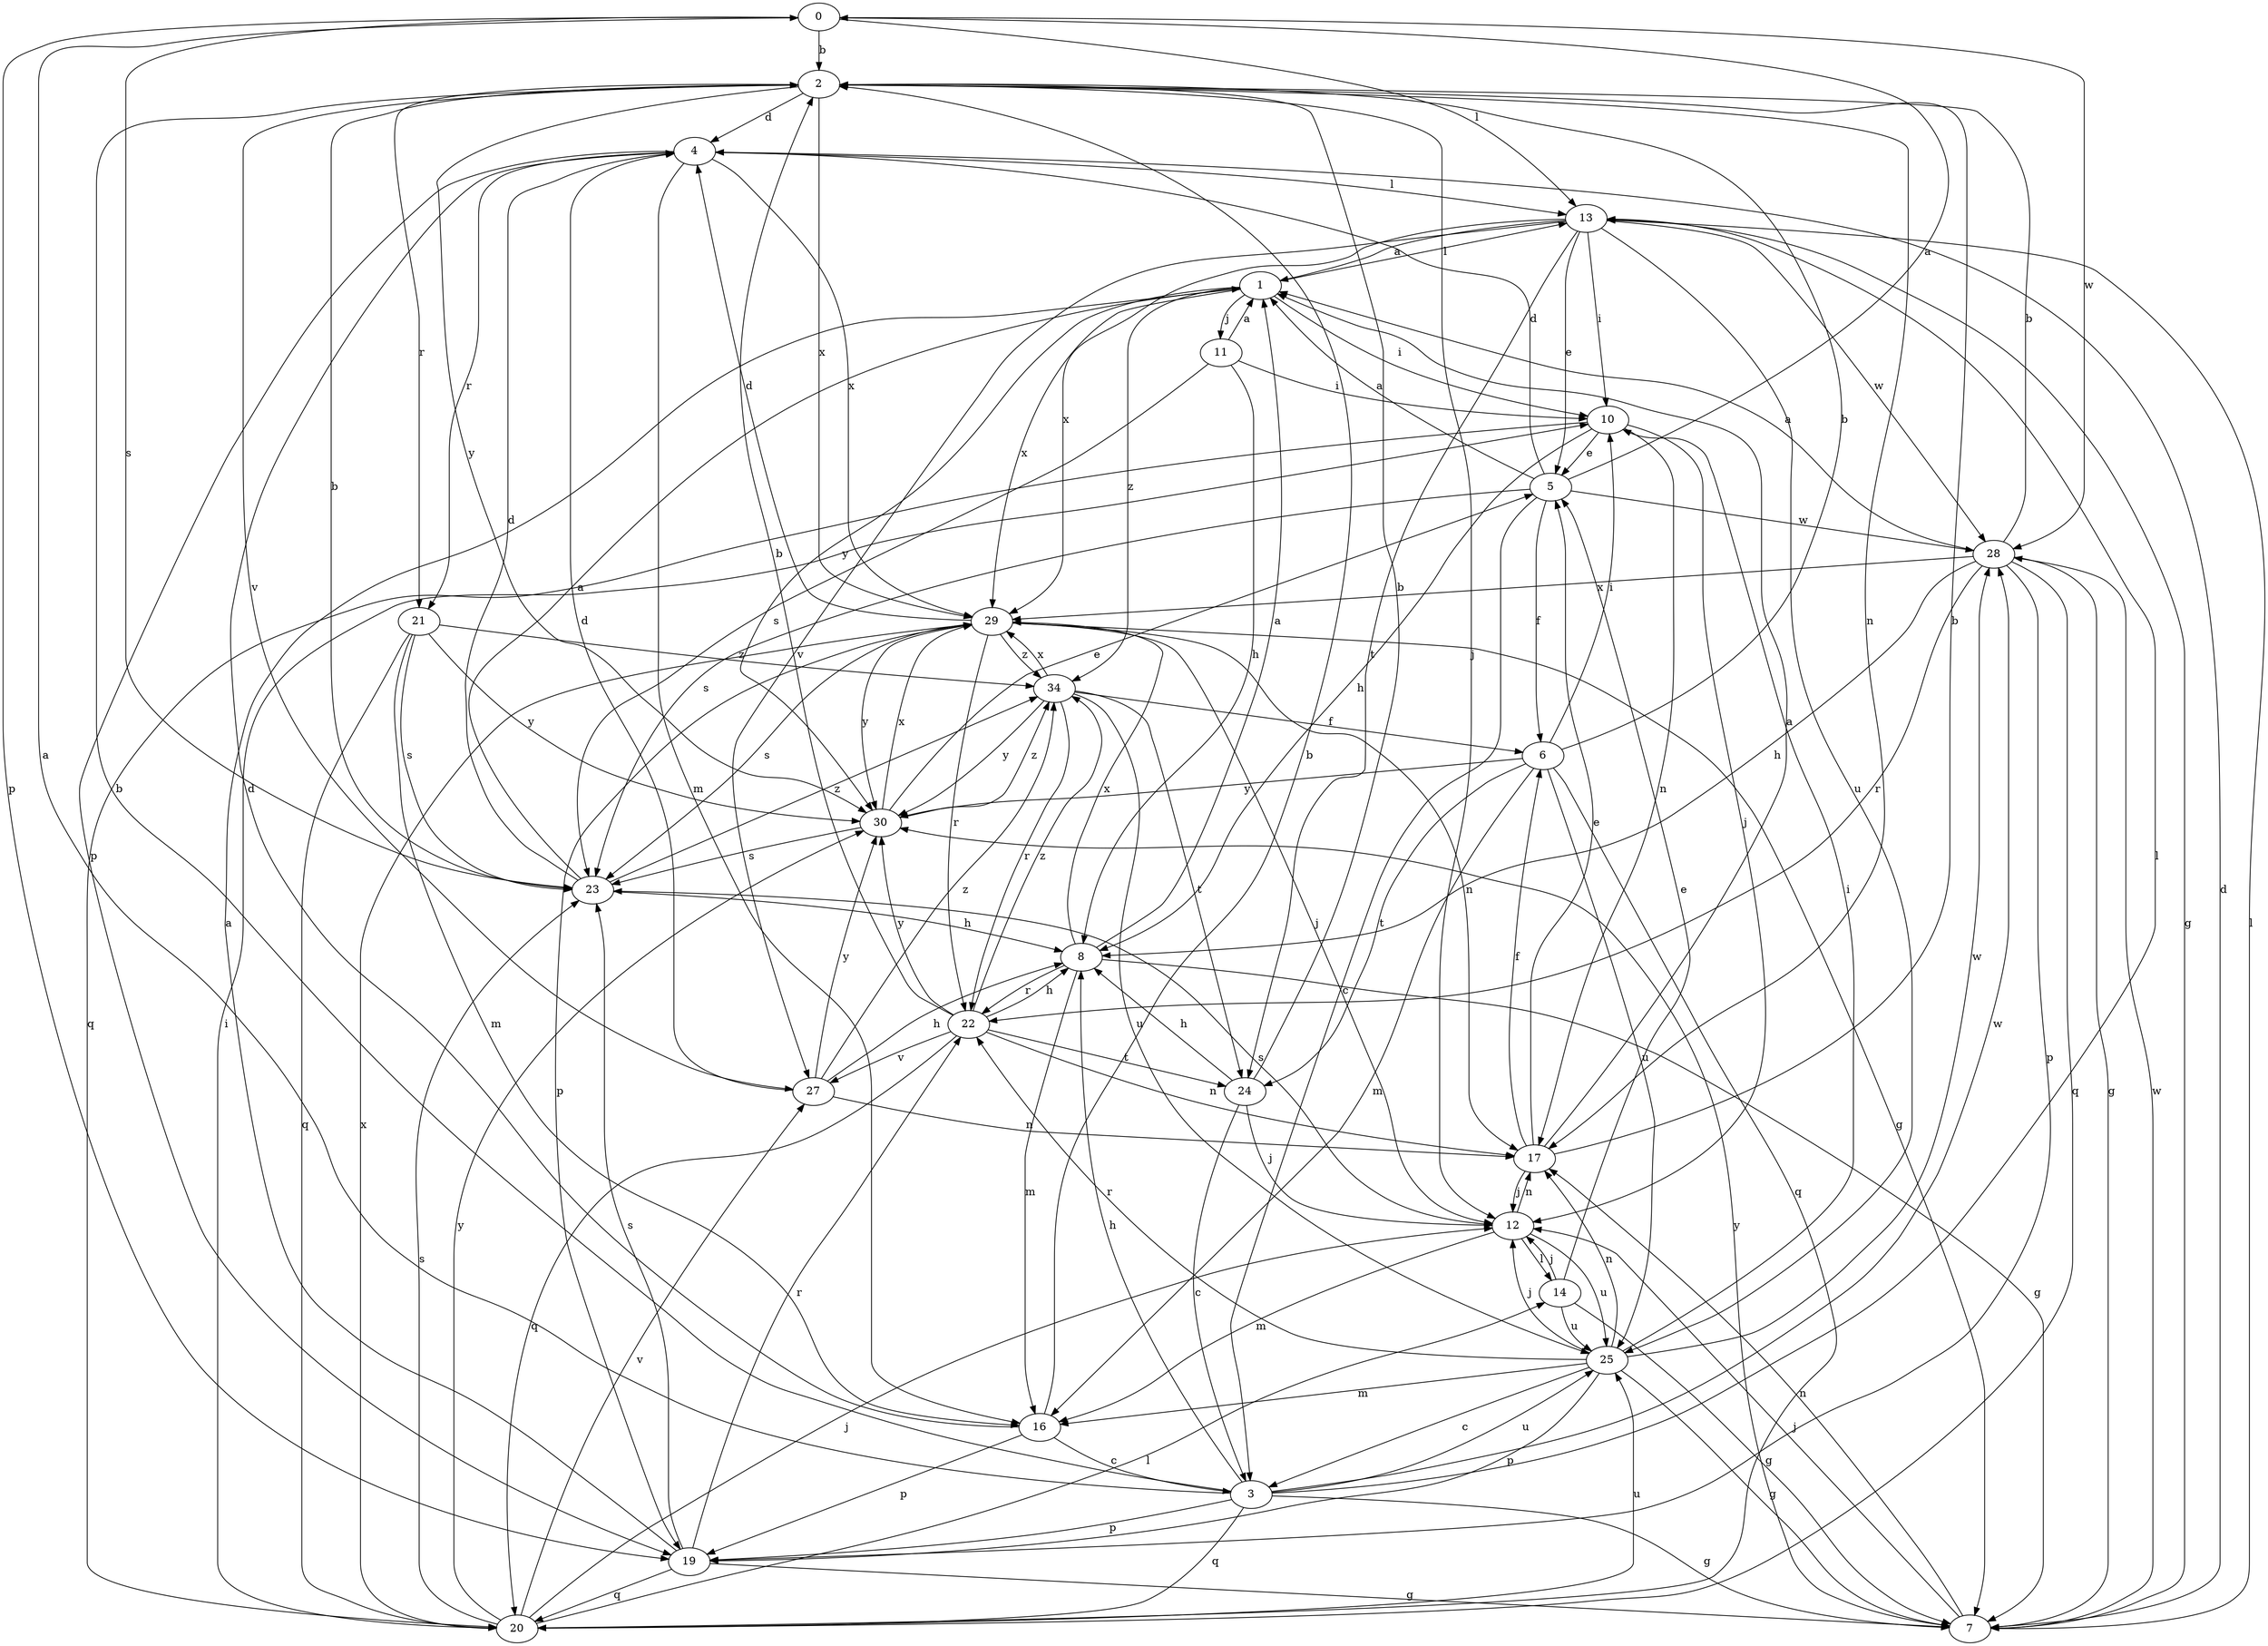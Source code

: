 strict digraph  {
0;
1;
2;
3;
4;
5;
6;
7;
8;
10;
11;
12;
13;
14;
16;
17;
19;
20;
21;
22;
23;
24;
25;
27;
28;
29;
30;
34;
0 -> 2  [label=b];
0 -> 13  [label=l];
0 -> 19  [label=p];
0 -> 23  [label=s];
0 -> 28  [label=w];
1 -> 10  [label=i];
1 -> 11  [label=j];
1 -> 13  [label=l];
1 -> 29  [label=x];
1 -> 30  [label=y];
1 -> 34  [label=z];
2 -> 4  [label=d];
2 -> 12  [label=j];
2 -> 17  [label=n];
2 -> 21  [label=r];
2 -> 27  [label=v];
2 -> 29  [label=x];
2 -> 30  [label=y];
3 -> 0  [label=a];
3 -> 2  [label=b];
3 -> 7  [label=g];
3 -> 8  [label=h];
3 -> 13  [label=l];
3 -> 19  [label=p];
3 -> 20  [label=q];
3 -> 25  [label=u];
3 -> 28  [label=w];
4 -> 13  [label=l];
4 -> 16  [label=m];
4 -> 19  [label=p];
4 -> 21  [label=r];
4 -> 29  [label=x];
5 -> 0  [label=a];
5 -> 1  [label=a];
5 -> 3  [label=c];
5 -> 4  [label=d];
5 -> 6  [label=f];
5 -> 23  [label=s];
5 -> 28  [label=w];
6 -> 2  [label=b];
6 -> 10  [label=i];
6 -> 16  [label=m];
6 -> 20  [label=q];
6 -> 24  [label=t];
6 -> 25  [label=u];
6 -> 30  [label=y];
7 -> 4  [label=d];
7 -> 12  [label=j];
7 -> 13  [label=l];
7 -> 17  [label=n];
7 -> 28  [label=w];
7 -> 30  [label=y];
8 -> 1  [label=a];
8 -> 7  [label=g];
8 -> 16  [label=m];
8 -> 22  [label=r];
8 -> 29  [label=x];
10 -> 5  [label=e];
10 -> 8  [label=h];
10 -> 12  [label=j];
10 -> 17  [label=n];
10 -> 20  [label=q];
11 -> 1  [label=a];
11 -> 8  [label=h];
11 -> 10  [label=i];
11 -> 23  [label=s];
12 -> 14  [label=l];
12 -> 16  [label=m];
12 -> 17  [label=n];
12 -> 23  [label=s];
12 -> 25  [label=u];
13 -> 1  [label=a];
13 -> 5  [label=e];
13 -> 7  [label=g];
13 -> 10  [label=i];
13 -> 24  [label=t];
13 -> 25  [label=u];
13 -> 27  [label=v];
13 -> 28  [label=w];
13 -> 29  [label=x];
14 -> 5  [label=e];
14 -> 7  [label=g];
14 -> 12  [label=j];
14 -> 25  [label=u];
16 -> 2  [label=b];
16 -> 3  [label=c];
16 -> 4  [label=d];
16 -> 19  [label=p];
17 -> 1  [label=a];
17 -> 2  [label=b];
17 -> 5  [label=e];
17 -> 6  [label=f];
17 -> 12  [label=j];
19 -> 1  [label=a];
19 -> 7  [label=g];
19 -> 20  [label=q];
19 -> 22  [label=r];
19 -> 23  [label=s];
20 -> 10  [label=i];
20 -> 12  [label=j];
20 -> 14  [label=l];
20 -> 23  [label=s];
20 -> 25  [label=u];
20 -> 27  [label=v];
20 -> 29  [label=x];
20 -> 30  [label=y];
21 -> 16  [label=m];
21 -> 20  [label=q];
21 -> 23  [label=s];
21 -> 30  [label=y];
21 -> 34  [label=z];
22 -> 2  [label=b];
22 -> 8  [label=h];
22 -> 17  [label=n];
22 -> 20  [label=q];
22 -> 24  [label=t];
22 -> 27  [label=v];
22 -> 30  [label=y];
22 -> 34  [label=z];
23 -> 1  [label=a];
23 -> 2  [label=b];
23 -> 4  [label=d];
23 -> 8  [label=h];
23 -> 34  [label=z];
24 -> 2  [label=b];
24 -> 3  [label=c];
24 -> 8  [label=h];
24 -> 12  [label=j];
25 -> 3  [label=c];
25 -> 7  [label=g];
25 -> 10  [label=i];
25 -> 12  [label=j];
25 -> 16  [label=m];
25 -> 17  [label=n];
25 -> 19  [label=p];
25 -> 22  [label=r];
25 -> 28  [label=w];
27 -> 4  [label=d];
27 -> 8  [label=h];
27 -> 17  [label=n];
27 -> 30  [label=y];
27 -> 34  [label=z];
28 -> 1  [label=a];
28 -> 2  [label=b];
28 -> 7  [label=g];
28 -> 8  [label=h];
28 -> 19  [label=p];
28 -> 20  [label=q];
28 -> 22  [label=r];
28 -> 29  [label=x];
29 -> 4  [label=d];
29 -> 7  [label=g];
29 -> 12  [label=j];
29 -> 17  [label=n];
29 -> 19  [label=p];
29 -> 22  [label=r];
29 -> 23  [label=s];
29 -> 30  [label=y];
29 -> 34  [label=z];
30 -> 5  [label=e];
30 -> 23  [label=s];
30 -> 29  [label=x];
30 -> 34  [label=z];
34 -> 6  [label=f];
34 -> 22  [label=r];
34 -> 24  [label=t];
34 -> 25  [label=u];
34 -> 29  [label=x];
34 -> 30  [label=y];
}
